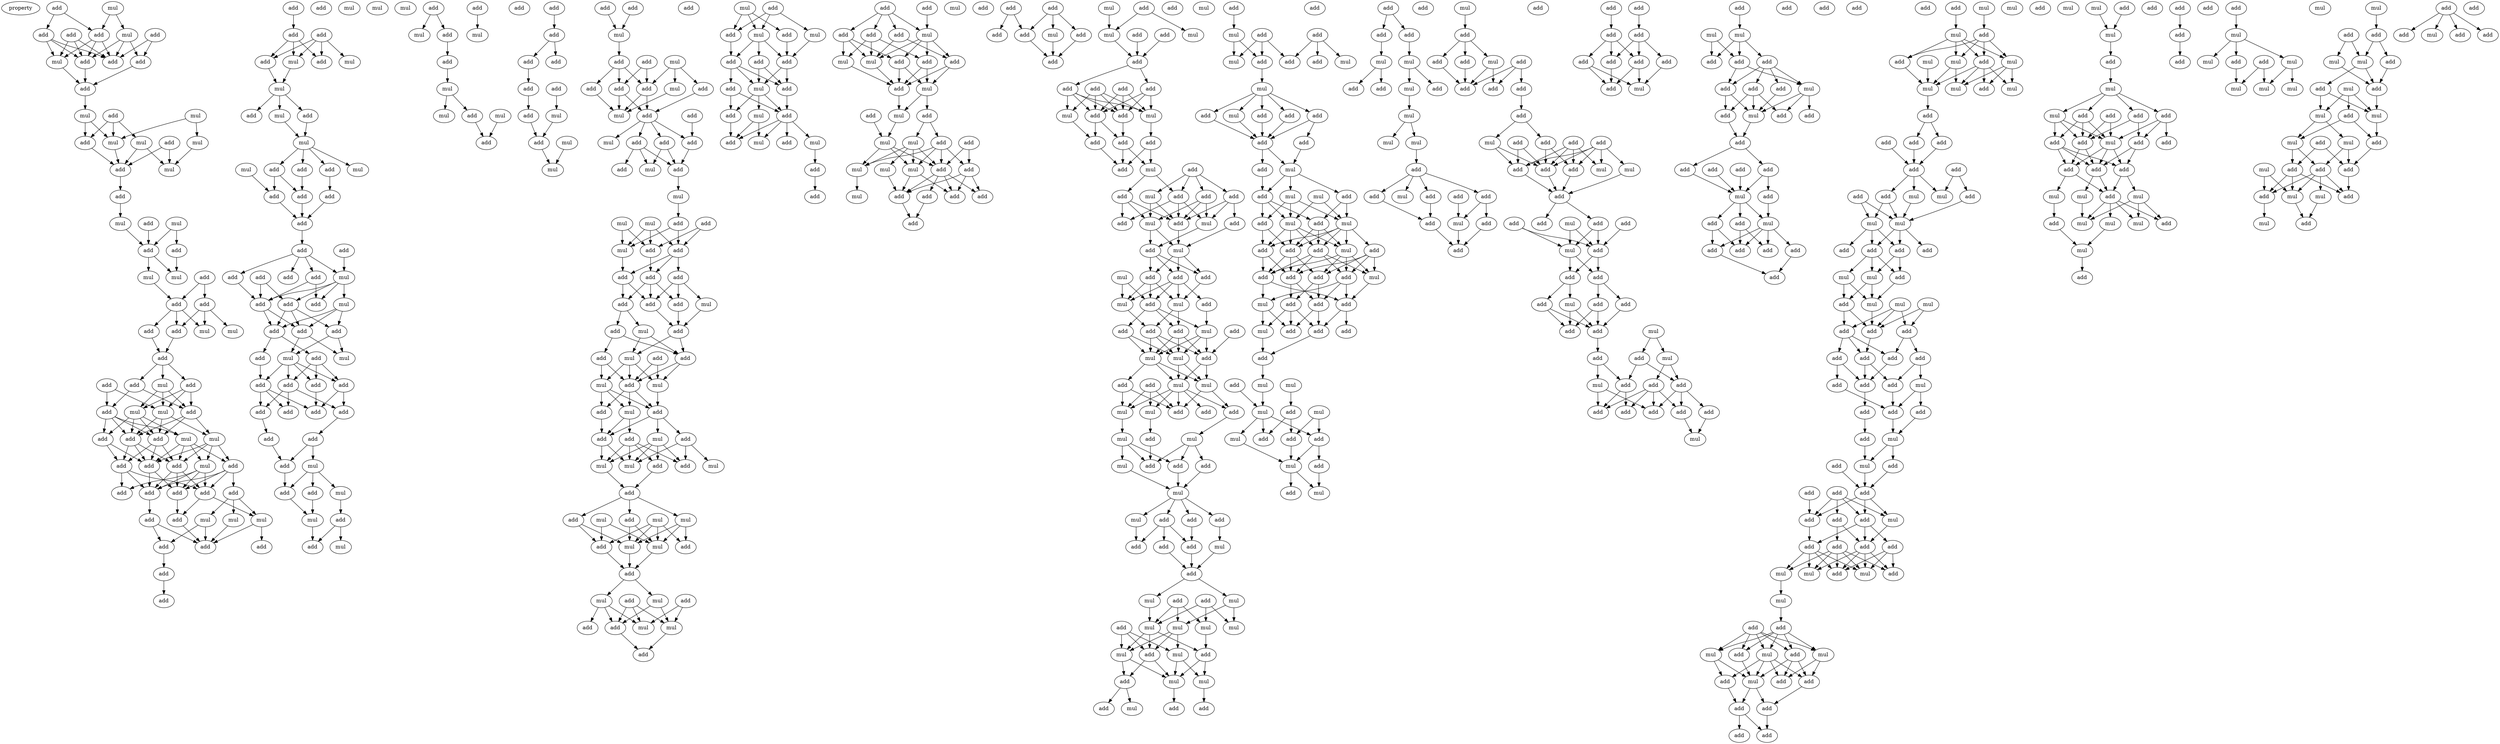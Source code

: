 digraph {
    node [fontcolor=black]
    property [mul=2,lf=1.4]
    0 [ label = add ];
    1 [ label = mul ];
    2 [ label = mul ];
    3 [ label = add ];
    4 [ label = add ];
    5 [ label = add ];
    6 [ label = add ];
    7 [ label = add ];
    8 [ label = add ];
    9 [ label = add ];
    10 [ label = mul ];
    11 [ label = add ];
    12 [ label = mul ];
    13 [ label = add ];
    14 [ label = mul ];
    15 [ label = mul ];
    16 [ label = add ];
    17 [ label = mul ];
    18 [ label = add ];
    19 [ label = mul ];
    20 [ label = mul ];
    21 [ label = add ];
    22 [ label = add ];
    23 [ label = add ];
    24 [ label = mul ];
    25 [ label = mul ];
    26 [ label = add ];
    27 [ label = add ];
    28 [ label = add ];
    29 [ label = mul ];
    30 [ label = mul ];
    31 [ label = add ];
    32 [ label = add ];
    33 [ label = mul ];
    34 [ label = mul ];
    35 [ label = add ];
    36 [ label = add ];
    37 [ label = add ];
    38 [ label = add ];
    39 [ label = add ];
    40 [ label = mul ];
    41 [ label = add ];
    42 [ label = mul ];
    43 [ label = add ];
    44 [ label = mul ];
    45 [ label = add ];
    46 [ label = mul ];
    47 [ label = mul ];
    48 [ label = add ];
    49 [ label = add ];
    50 [ label = add ];
    51 [ label = add ];
    52 [ label = add ];
    53 [ label = add ];
    54 [ label = add ];
    55 [ label = mul ];
    56 [ label = add ];
    57 [ label = add ];
    58 [ label = add ];
    59 [ label = add ];
    60 [ label = add ];
    61 [ label = add ];
    62 [ label = add ];
    63 [ label = mul ];
    64 [ label = mul ];
    65 [ label = mul ];
    66 [ label = add ];
    67 [ label = add ];
    68 [ label = add ];
    69 [ label = add ];
    70 [ label = add ];
    71 [ label = add ];
    72 [ label = add ];
    73 [ label = add ];
    74 [ label = add ];
    75 [ label = add ];
    76 [ label = mul ];
    77 [ label = add ];
    78 [ label = mul ];
    79 [ label = mul ];
    80 [ label = mul ];
    81 [ label = add ];
    82 [ label = mul ];
    83 [ label = add ];
    84 [ label = mul ];
    85 [ label = mul ];
    86 [ label = mul ];
    87 [ label = add ];
    88 [ label = mul ];
    89 [ label = add ];
    90 [ label = add ];
    91 [ label = mul ];
    92 [ label = add ];
    93 [ label = add ];
    94 [ label = add ];
    95 [ label = add ];
    96 [ label = add ];
    97 [ label = add ];
    98 [ label = add ];
    99 [ label = add ];
    100 [ label = add ];
    101 [ label = mul ];
    102 [ label = add ];
    103 [ label = add ];
    104 [ label = add ];
    105 [ label = add ];
    106 [ label = mul ];
    107 [ label = add ];
    108 [ label = add ];
    109 [ label = add ];
    110 [ label = add ];
    111 [ label = mul ];
    112 [ label = mul ];
    113 [ label = add ];
    114 [ label = add ];
    115 [ label = add ];
    116 [ label = add ];
    117 [ label = add ];
    118 [ label = add ];
    119 [ label = add ];
    120 [ label = add ];
    121 [ label = add ];
    122 [ label = add ];
    123 [ label = add ];
    124 [ label = add ];
    125 [ label = mul ];
    126 [ label = mul ];
    127 [ label = add ];
    128 [ label = add ];
    129 [ label = add ];
    130 [ label = mul ];
    131 [ label = mul ];
    132 [ label = add ];
    133 [ label = add ];
    134 [ label = add ];
    135 [ label = mul ];
    136 [ label = add ];
    137 [ label = add ];
    138 [ label = mul ];
    139 [ label = add ];
    140 [ label = mul ];
    141 [ label = mul ];
    142 [ label = mul ];
    143 [ label = add ];
    144 [ label = add ];
    145 [ label = add ];
    146 [ label = add ];
    147 [ label = add ];
    148 [ label = add ];
    149 [ label = add ];
    150 [ label = add ];
    151 [ label = add ];
    152 [ label = add ];
    153 [ label = add ];
    154 [ label = mul ];
    155 [ label = mul ];
    156 [ label = mul ];
    157 [ label = add ];
    158 [ label = mul ];
    159 [ label = add ];
    160 [ label = mul ];
    161 [ label = add ];
    162 [ label = add ];
    163 [ label = add ];
    164 [ label = add ];
    165 [ label = add ];
    166 [ label = mul ];
    167 [ label = add ];
    168 [ label = add ];
    169 [ label = mul ];
    170 [ label = add ];
    171 [ label = mul ];
    172 [ label = add ];
    173 [ label = add ];
    174 [ label = add ];
    175 [ label = add ];
    176 [ label = mul ];
    177 [ label = mul ];
    178 [ label = mul ];
    179 [ label = mul ];
    180 [ label = add ];
    181 [ label = add ];
    182 [ label = add ];
    183 [ label = mul ];
    184 [ label = add ];
    185 [ label = add ];
    186 [ label = add ];
    187 [ label = add ];
    188 [ label = add ];
    189 [ label = mul ];
    190 [ label = add ];
    191 [ label = add ];
    192 [ label = add ];
    193 [ label = add ];
    194 [ label = mul ];
    195 [ label = add ];
    196 [ label = add ];
    197 [ label = mul ];
    198 [ label = add ];
    199 [ label = add ];
    200 [ label = mul ];
    201 [ label = mul ];
    202 [ label = mul ];
    203 [ label = add ];
    204 [ label = add ];
    205 [ label = mul ];
    206 [ label = add ];
    207 [ label = add ];
    208 [ label = add ];
    209 [ label = add ];
    210 [ label = mul ];
    211 [ label = mul ];
    212 [ label = add ];
    213 [ label = mul ];
    214 [ label = add ];
    215 [ label = add ];
    216 [ label = mul ];
    217 [ label = mul ];
    218 [ label = add ];
    219 [ label = mul ];
    220 [ label = mul ];
    221 [ label = mul ];
    222 [ label = add ];
    223 [ label = add ];
    224 [ label = add ];
    225 [ label = add ];
    226 [ label = add ];
    227 [ label = mul ];
    228 [ label = mul ];
    229 [ label = add ];
    230 [ label = add ];
    231 [ label = add ];
    232 [ label = mul ];
    233 [ label = mul ];
    234 [ label = add ];
    235 [ label = add ];
    236 [ label = mul ];
    237 [ label = add ];
    238 [ label = add ];
    239 [ label = mul ];
    240 [ label = mul ];
    241 [ label = add ];
    242 [ label = add ];
    243 [ label = add ];
    244 [ label = add ];
    245 [ label = mul ];
    246 [ label = add ];
    247 [ label = add ];
    248 [ label = mul ];
    249 [ label = add ];
    250 [ label = add ];
    251 [ label = add ];
    252 [ label = mul ];
    253 [ label = mul ];
    254 [ label = add ];
    255 [ label = add ];
    256 [ label = add ];
    257 [ label = mul ];
    258 [ label = add ];
    259 [ label = add ];
    260 [ label = mul ];
    261 [ label = add ];
    262 [ label = add ];
    263 [ label = mul ];
    264 [ label = mul ];
    265 [ label = add ];
    266 [ label = add ];
    267 [ label = add ];
    268 [ label = mul ];
    269 [ label = add ];
    270 [ label = add ];
    271 [ label = add ];
    272 [ label = mul ];
    273 [ label = mul ];
    274 [ label = add ];
    275 [ label = add ];
    276 [ label = mul ];
    277 [ label = mul ];
    278 [ label = mul ];
    279 [ label = add ];
    280 [ label = add ];
    281 [ label = mul ];
    282 [ label = add ];
    283 [ label = mul ];
    284 [ label = add ];
    285 [ label = add ];
    286 [ label = add ];
    287 [ label = add ];
    288 [ label = add ];
    289 [ label = add ];
    290 [ label = add ];
    291 [ label = mul ];
    292 [ label = add ];
    293 [ label = add ];
    294 [ label = add ];
    295 [ label = add ];
    296 [ label = mul ];
    297 [ label = add ];
    298 [ label = add ];
    299 [ label = mul ];
    300 [ label = mul ];
    301 [ label = mul ];
    302 [ label = add ];
    303 [ label = add ];
    304 [ label = add ];
    305 [ label = add ];
    306 [ label = add ];
    307 [ label = add ];
    308 [ label = add ];
    309 [ label = add ];
    310 [ label = mul ];
    311 [ label = mul ];
    312 [ label = add ];
    313 [ label = add ];
    314 [ label = add ];
    315 [ label = add ];
    316 [ label = mul ];
    317 [ label = add ];
    318 [ label = add ];
    319 [ label = add ];
    320 [ label = add ];
    321 [ label = add ];
    322 [ label = add ];
    323 [ label = mul ];
    324 [ label = add ];
    325 [ label = mul ];
    326 [ label = add ];
    327 [ label = mul ];
    328 [ label = add ];
    329 [ label = add ];
    330 [ label = mul ];
    331 [ label = add ];
    332 [ label = add ];
    333 [ label = add ];
    334 [ label = mul ];
    335 [ label = mul ];
    336 [ label = mul ];
    337 [ label = add ];
    338 [ label = add ];
    339 [ label = add ];
    340 [ label = add ];
    341 [ label = add ];
    342 [ label = add ];
    343 [ label = mul ];
    344 [ label = mul ];
    345 [ label = add ];
    346 [ label = mul ];
    347 [ label = add ];
    348 [ label = mul ];
    349 [ label = add ];
    350 [ label = mul ];
    351 [ label = add ];
    352 [ label = add ];
    353 [ label = add ];
    354 [ label = mul ];
    355 [ label = mul ];
    356 [ label = mul ];
    357 [ label = add ];
    358 [ label = mul ];
    359 [ label = add ];
    360 [ label = add ];
    361 [ label = add ];
    362 [ label = mul ];
    363 [ label = mul ];
    364 [ label = add ];
    365 [ label = add ];
    366 [ label = mul ];
    367 [ label = add ];
    368 [ label = add ];
    369 [ label = mul ];
    370 [ label = add ];
    371 [ label = add ];
    372 [ label = add ];
    373 [ label = add ];
    374 [ label = mul ];
    375 [ label = add ];
    376 [ label = mul ];
    377 [ label = add ];
    378 [ label = mul ];
    379 [ label = mul ];
    380 [ label = mul ];
    381 [ label = mul ];
    382 [ label = add ];
    383 [ label = add ];
    384 [ label = mul ];
    385 [ label = mul ];
    386 [ label = mul ];
    387 [ label = add ];
    388 [ label = mul ];
    389 [ label = add ];
    390 [ label = add ];
    391 [ label = mul ];
    392 [ label = add ];
    393 [ label = add ];
    394 [ label = add ];
    395 [ label = mul ];
    396 [ label = add ];
    397 [ label = mul ];
    398 [ label = mul ];
    399 [ label = add ];
    400 [ label = add ];
    401 [ label = add ];
    402 [ label = mul ];
    403 [ label = mul ];
    404 [ label = add ];
    405 [ label = add ];
    406 [ label = add ];
    407 [ label = add ];
    408 [ label = add ];
    409 [ label = add ];
    410 [ label = add ];
    411 [ label = mul ];
    412 [ label = mul ];
    413 [ label = add ];
    414 [ label = add ];
    415 [ label = mul ];
    416 [ label = add ];
    417 [ label = mul ];
    418 [ label = mul ];
    419 [ label = add ];
    420 [ label = mul ];
    421 [ label = add ];
    422 [ label = add ];
    423 [ label = add ];
    424 [ label = add ];
    425 [ label = add ];
    426 [ label = mul ];
    427 [ label = add ];
    428 [ label = add ];
    429 [ label = add ];
    430 [ label = add ];
    431 [ label = mul ];
    432 [ label = add ];
    433 [ label = add ];
    434 [ label = add ];
    435 [ label = add ];
    436 [ label = add ];
    437 [ label = mul ];
    438 [ label = add ];
    439 [ label = add ];
    440 [ label = mul ];
    441 [ label = mul ];
    442 [ label = add ];
    443 [ label = add ];
    444 [ label = mul ];
    445 [ label = mul ];
    446 [ label = add ];
    447 [ label = mul ];
    448 [ label = add ];
    449 [ label = add ];
    450 [ label = mul ];
    451 [ label = add ];
    452 [ label = mul ];
    453 [ label = add ];
    454 [ label = add ];
    455 [ label = add ];
    456 [ label = add ];
    457 [ label = mul ];
    458 [ label = mul ];
    459 [ label = mul ];
    460 [ label = add ];
    461 [ label = add ];
    462 [ label = add ];
    463 [ label = add ];
    464 [ label = mul ];
    465 [ label = mul ];
    466 [ label = mul ];
    467 [ label = add ];
    468 [ label = add ];
    469 [ label = add ];
    470 [ label = add ];
    471 [ label = mul ];
    472 [ label = add ];
    473 [ label = add ];
    474 [ label = add ];
    475 [ label = mul ];
    476 [ label = add ];
    477 [ label = mul ];
    478 [ label = add ];
    479 [ label = add ];
    480 [ label = mul ];
    481 [ label = add ];
    482 [ label = add ];
    483 [ label = add ];
    484 [ label = add ];
    485 [ label = add ];
    486 [ label = add ];
    487 [ label = add ];
    488 [ label = add ];
    489 [ label = add ];
    490 [ label = add ];
    491 [ label = mul ];
    492 [ label = add ];
    493 [ label = add ];
    494 [ label = mul ];
    495 [ label = add ];
    496 [ label = mul ];
    497 [ label = add ];
    498 [ label = mul ];
    499 [ label = add ];
    500 [ label = add ];
    501 [ label = add ];
    502 [ label = add ];
    503 [ label = mul ];
    504 [ label = add ];
    505 [ label = add ];
    506 [ label = add ];
    507 [ label = add ];
    508 [ label = add ];
    509 [ label = mul ];
    510 [ label = add ];
    511 [ label = mul ];
    512 [ label = add ];
    513 [ label = add ];
    514 [ label = add ];
    515 [ label = add ];
    516 [ label = mul ];
    517 [ label = add ];
    518 [ label = mul ];
    519 [ label = add ];
    520 [ label = add ];
    521 [ label = add ];
    522 [ label = add ];
    523 [ label = add ];
    524 [ label = add ];
    525 [ label = add ];
    526 [ label = mul ];
    527 [ label = add ];
    528 [ label = add ];
    529 [ label = add ];
    530 [ label = add ];
    531 [ label = add ];
    532 [ label = add ];
    533 [ label = add ];
    534 [ label = add ];
    535 [ label = add ];
    536 [ label = add ];
    537 [ label = mul ];
    538 [ label = add ];
    539 [ label = mul ];
    540 [ label = mul ];
    541 [ label = add ];
    542 [ label = add ];
    543 [ label = add ];
    544 [ label = add ];
    545 [ label = add ];
    546 [ label = add ];
    547 [ label = add ];
    548 [ label = mul ];
    549 [ label = add ];
    550 [ label = add ];
    551 [ label = mul ];
    552 [ label = add ];
    553 [ label = add ];
    554 [ label = add ];
    555 [ label = add ];
    556 [ label = add ];
    557 [ label = add ];
    558 [ label = add ];
    559 [ label = add ];
    560 [ label = mul ];
    561 [ label = add ];
    562 [ label = mul ];
    563 [ label = add ];
    564 [ label = add ];
    565 [ label = add ];
    566 [ label = add ];
    567 [ label = add ];
    568 [ label = add ];
    569 [ label = add ];
    570 [ label = add ];
    571 [ label = add ];
    572 [ label = mul ];
    573 [ label = mul ];
    574 [ label = add ];
    575 [ label = add ];
    576 [ label = mul ];
    577 [ label = mul ];
    578 [ label = mul ];
    579 [ label = add ];
    580 [ label = mul ];
    581 [ label = mul ];
    582 [ label = mul ];
    583 [ label = add ];
    584 [ label = add ];
    585 [ label = add ];
    586 [ label = add ];
    587 [ label = mul ];
    588 [ label = add ];
    589 [ label = add ];
    590 [ label = add ];
    591 [ label = add ];
    592 [ label = add ];
    593 [ label = add ];
    594 [ label = mul ];
    595 [ label = add ];
    596 [ label = mul ];
    597 [ label = mul ];
    598 [ label = mul ];
    599 [ label = add ];
    600 [ label = add ];
    601 [ label = add ];
    602 [ label = add ];
    603 [ label = add ];
    604 [ label = mul ];
    605 [ label = mul ];
    606 [ label = add ];
    607 [ label = mul ];
    608 [ label = mul ];
    609 [ label = mul ];
    610 [ label = mul ];
    611 [ label = add ];
    612 [ label = add ];
    613 [ label = add ];
    614 [ label = add ];
    615 [ label = add ];
    616 [ label = add ];
    617 [ label = add ];
    618 [ label = add ];
    619 [ label = mul ];
    620 [ label = add ];
    621 [ label = add ];
    622 [ label = add ];
    623 [ label = add ];
    624 [ label = add ];
    625 [ label = add ];
    626 [ label = mul ];
    627 [ label = add ];
    628 [ label = mul ];
    629 [ label = add ];
    630 [ label = add ];
    631 [ label = add ];
    632 [ label = add ];
    633 [ label = add ];
    634 [ label = mul ];
    635 [ label = add ];
    636 [ label = add ];
    637 [ label = add ];
    638 [ label = add ];
    639 [ label = add ];
    640 [ label = add ];
    641 [ label = mul ];
    642 [ label = mul ];
    643 [ label = add ];
    644 [ label = mul ];
    645 [ label = add ];
    646 [ label = mul ];
    647 [ label = add ];
    648 [ label = add ];
    649 [ label = mul ];
    650 [ label = mul ];
    651 [ label = add ];
    652 [ label = add ];
    653 [ label = mul ];
    654 [ label = mul ];
    655 [ label = add ];
    656 [ label = add ];
    657 [ label = add ];
    658 [ label = add ];
    659 [ label = add ];
    660 [ label = mul ];
    661 [ label = add ];
    662 [ label = add ];
    663 [ label = add ];
    664 [ label = add ];
    665 [ label = mul ];
    666 [ label = add ];
    667 [ label = mul ];
    668 [ label = add ];
    669 [ label = add ];
    670 [ label = mul ];
    671 [ label = add ];
    672 [ label = add ];
    673 [ label = add ];
    674 [ label = add ];
    675 [ label = add ];
    676 [ label = mul ];
    677 [ label = add ];
    678 [ label = add ];
    679 [ label = add ];
    680 [ label = add ];
    681 [ label = mul ];
    682 [ label = mul ];
    683 [ label = add ];
    684 [ label = mul ];
    685 [ label = mul ];
    686 [ label = add ];
    687 [ label = mul ];
    688 [ label = mul ];
    689 [ label = add ];
    690 [ label = mul ];
    691 [ label = add ];
    692 [ label = add ];
    693 [ label = add ];
    694 [ label = add ];
    695 [ label = add ];
    696 [ label = add ];
    697 [ label = mul ];
    698 [ label = add ];
    699 [ label = mul ];
    700 [ label = add ];
    701 [ label = mul ];
    702 [ label = mul ];
    703 [ label = mul ];
    704 [ label = mul ];
    705 [ label = mul ];
    706 [ label = mul ];
    707 [ label = add ];
    708 [ label = add ];
    709 [ label = mul ];
    710 [ label = add ];
    711 [ label = mul ];
    712 [ label = add ];
    713 [ label = mul ];
    714 [ label = add ];
    715 [ label = mul ];
    716 [ label = mul ];
    717 [ label = add ];
    718 [ label = add ];
    719 [ label = mul ];
    720 [ label = add ];
    721 [ label = mul ];
    722 [ label = add ];
    723 [ label = mul ];
    724 [ label = add ];
    725 [ label = add ];
    726 [ label = mul ];
    727 [ label = add ];
    728 [ label = mul ];
    729 [ label = add ];
    730 [ label = add ];
    731 [ label = mul ];
    732 [ label = add ];
    733 [ label = add ];
    734 [ label = mul ];
    735 [ label = add ];
    736 [ label = add ];
    737 [ label = add ];
    0 -> 4 [ name = 0 ];
    0 -> 6 [ name = 1 ];
    1 -> 2 [ name = 2 ];
    1 -> 6 [ name = 3 ];
    2 -> 7 [ name = 4 ];
    2 -> 8 [ name = 5 ];
    2 -> 9 [ name = 6 ];
    3 -> 7 [ name = 7 ];
    3 -> 9 [ name = 8 ];
    4 -> 8 [ name = 9 ];
    4 -> 9 [ name = 10 ];
    4 -> 10 [ name = 11 ];
    5 -> 8 [ name = 12 ];
    5 -> 9 [ name = 13 ];
    5 -> 10 [ name = 14 ];
    6 -> 8 [ name = 15 ];
    6 -> 9 [ name = 16 ];
    6 -> 10 [ name = 17 ];
    7 -> 11 [ name = 18 ];
    8 -> 11 [ name = 19 ];
    10 -> 11 [ name = 20 ];
    11 -> 14 [ name = 21 ];
    12 -> 17 [ name = 22 ];
    12 -> 19 [ name = 23 ];
    13 -> 15 [ name = 24 ];
    13 -> 18 [ name = 25 ];
    13 -> 19 [ name = 26 ];
    14 -> 18 [ name = 27 ];
    14 -> 19 [ name = 28 ];
    15 -> 20 [ name = 29 ];
    15 -> 21 [ name = 30 ];
    16 -> 20 [ name = 31 ];
    16 -> 21 [ name = 32 ];
    17 -> 20 [ name = 33 ];
    18 -> 21 [ name = 34 ];
    19 -> 21 [ name = 35 ];
    21 -> 22 [ name = 36 ];
    22 -> 25 [ name = 37 ];
    23 -> 26 [ name = 38 ];
    24 -> 26 [ name = 39 ];
    24 -> 27 [ name = 40 ];
    25 -> 26 [ name = 41 ];
    26 -> 29 [ name = 42 ];
    26 -> 30 [ name = 43 ];
    27 -> 29 [ name = 44 ];
    28 -> 31 [ name = 45 ];
    28 -> 32 [ name = 46 ];
    30 -> 31 [ name = 47 ];
    31 -> 34 [ name = 48 ];
    31 -> 35 [ name = 49 ];
    31 -> 36 [ name = 50 ];
    32 -> 33 [ name = 51 ];
    32 -> 34 [ name = 52 ];
    32 -> 36 [ name = 53 ];
    35 -> 37 [ name = 54 ];
    36 -> 37 [ name = 55 ];
    37 -> 38 [ name = 56 ];
    37 -> 39 [ name = 57 ];
    37 -> 40 [ name = 58 ];
    38 -> 42 [ name = 59 ];
    38 -> 44 [ name = 60 ];
    38 -> 45 [ name = 61 ];
    39 -> 43 [ name = 62 ];
    39 -> 45 [ name = 63 ];
    40 -> 42 [ name = 64 ];
    40 -> 44 [ name = 65 ];
    40 -> 45 [ name = 66 ];
    41 -> 43 [ name = 67 ];
    41 -> 44 [ name = 68 ];
    42 -> 46 [ name = 69 ];
    42 -> 48 [ name = 70 ];
    42 -> 49 [ name = 71 ];
    42 -> 50 [ name = 72 ];
    43 -> 46 [ name = 73 ];
    43 -> 48 [ name = 74 ];
    43 -> 49 [ name = 75 ];
    43 -> 50 [ name = 76 ];
    44 -> 47 [ name = 77 ];
    44 -> 48 [ name = 78 ];
    44 -> 50 [ name = 79 ];
    45 -> 47 [ name = 80 ];
    45 -> 48 [ name = 81 ];
    45 -> 50 [ name = 82 ];
    46 -> 52 [ name = 83 ];
    46 -> 53 [ name = 84 ];
    46 -> 54 [ name = 85 ];
    46 -> 55 [ name = 86 ];
    47 -> 52 [ name = 87 ];
    47 -> 53 [ name = 88 ];
    47 -> 54 [ name = 89 ];
    47 -> 55 [ name = 90 ];
    48 -> 51 [ name = 91 ];
    48 -> 52 [ name = 92 ];
    48 -> 53 [ name = 93 ];
    49 -> 51 [ name = 94 ];
    49 -> 52 [ name = 95 ];
    50 -> 51 [ name = 96 ];
    50 -> 52 [ name = 97 ];
    50 -> 53 [ name = 98 ];
    51 -> 58 [ name = 99 ];
    51 -> 59 [ name = 100 ];
    51 -> 60 [ name = 101 ];
    52 -> 56 [ name = 102 ];
    52 -> 60 [ name = 103 ];
    53 -> 56 [ name = 104 ];
    53 -> 59 [ name = 105 ];
    53 -> 60 [ name = 106 ];
    54 -> 56 [ name = 107 ];
    54 -> 57 [ name = 108 ];
    54 -> 59 [ name = 109 ];
    54 -> 60 [ name = 110 ];
    55 -> 56 [ name = 111 ];
    55 -> 58 [ name = 112 ];
    55 -> 59 [ name = 113 ];
    55 -> 60 [ name = 114 ];
    56 -> 62 [ name = 115 ];
    57 -> 63 [ name = 116 ];
    57 -> 64 [ name = 117 ];
    57 -> 65 [ name = 118 ];
    59 -> 62 [ name = 119 ];
    59 -> 64 [ name = 120 ];
    60 -> 61 [ name = 121 ];
    61 -> 66 [ name = 122 ];
    61 -> 68 [ name = 123 ];
    62 -> 68 [ name = 124 ];
    63 -> 68 [ name = 125 ];
    64 -> 67 [ name = 126 ];
    64 -> 68 [ name = 127 ];
    65 -> 66 [ name = 128 ];
    65 -> 68 [ name = 129 ];
    66 -> 69 [ name = 130 ];
    69 -> 70 [ name = 131 ];
    71 -> 73 [ name = 132 ];
    73 -> 75 [ name = 133 ];
    73 -> 77 [ name = 134 ];
    73 -> 78 [ name = 135 ];
    74 -> 75 [ name = 136 ];
    74 -> 77 [ name = 137 ];
    74 -> 78 [ name = 138 ];
    74 -> 79 [ name = 139 ];
    75 -> 80 [ name = 140 ];
    78 -> 80 [ name = 141 ];
    80 -> 81 [ name = 142 ];
    80 -> 82 [ name = 143 ];
    80 -> 83 [ name = 144 ];
    82 -> 86 [ name = 145 ];
    83 -> 86 [ name = 146 ];
    86 -> 87 [ name = 147 ];
    86 -> 89 [ name = 148 ];
    86 -> 90 [ name = 149 ];
    86 -> 91 [ name = 150 ];
    87 -> 92 [ name = 151 ];
    88 -> 93 [ name = 152 ];
    89 -> 94 [ name = 153 ];
    90 -> 92 [ name = 154 ];
    90 -> 93 [ name = 155 ];
    92 -> 95 [ name = 156 ];
    93 -> 95 [ name = 157 ];
    94 -> 95 [ name = 158 ];
    95 -> 96 [ name = 159 ];
    96 -> 98 [ name = 160 ];
    96 -> 99 [ name = 161 ];
    96 -> 101 [ name = 162 ];
    96 -> 102 [ name = 163 ];
    97 -> 101 [ name = 164 ];
    98 -> 104 [ name = 165 ];
    99 -> 104 [ name = 166 ];
    99 -> 105 [ name = 167 ];
    100 -> 103 [ name = 168 ];
    100 -> 104 [ name = 169 ];
    101 -> 103 [ name = 170 ];
    101 -> 104 [ name = 171 ];
    101 -> 105 [ name = 172 ];
    101 -> 106 [ name = 173 ];
    103 -> 107 [ name = 174 ];
    103 -> 108 [ name = 175 ];
    103 -> 109 [ name = 176 ];
    104 -> 107 [ name = 177 ];
    104 -> 109 [ name = 178 ];
    106 -> 107 [ name = 179 ];
    106 -> 108 [ name = 180 ];
    106 -> 109 [ name = 181 ];
    107 -> 110 [ name = 182 ];
    107 -> 113 [ name = 183 ];
    108 -> 111 [ name = 184 ];
    108 -> 112 [ name = 185 ];
    109 -> 111 [ name = 186 ];
    109 -> 112 [ name = 187 ];
    110 -> 117 [ name = 188 ];
    112 -> 114 [ name = 189 ];
    112 -> 115 [ name = 190 ];
    112 -> 116 [ name = 191 ];
    112 -> 117 [ name = 192 ];
    113 -> 114 [ name = 193 ];
    113 -> 115 [ name = 194 ];
    113 -> 116 [ name = 195 ];
    114 -> 119 [ name = 196 ];
    114 -> 120 [ name = 197 ];
    115 -> 120 [ name = 198 ];
    116 -> 118 [ name = 199 ];
    116 -> 119 [ name = 200 ];
    116 -> 121 [ name = 201 ];
    117 -> 118 [ name = 202 ];
    117 -> 120 [ name = 203 ];
    117 -> 121 [ name = 204 ];
    119 -> 123 [ name = 205 ];
    121 -> 122 [ name = 206 ];
    122 -> 124 [ name = 207 ];
    123 -> 124 [ name = 208 ];
    123 -> 125 [ name = 209 ];
    124 -> 128 [ name = 210 ];
    125 -> 126 [ name = 211 ];
    125 -> 127 [ name = 212 ];
    125 -> 128 [ name = 213 ];
    126 -> 129 [ name = 214 ];
    127 -> 130 [ name = 215 ];
    128 -> 130 [ name = 216 ];
    129 -> 131 [ name = 217 ];
    129 -> 132 [ name = 218 ];
    130 -> 132 [ name = 219 ];
    133 -> 135 [ name = 220 ];
    133 -> 136 [ name = 221 ];
    134 -> 138 [ name = 222 ];
    136 -> 137 [ name = 223 ];
    137 -> 140 [ name = 224 ];
    140 -> 141 [ name = 225 ];
    140 -> 143 [ name = 226 ];
    142 -> 144 [ name = 227 ];
    143 -> 144 [ name = 228 ];
    145 -> 146 [ name = 229 ];
    146 -> 147 [ name = 230 ];
    146 -> 148 [ name = 231 ];
    147 -> 150 [ name = 232 ];
    149 -> 154 [ name = 233 ];
    150 -> 151 [ name = 234 ];
    151 -> 157 [ name = 235 ];
    152 -> 155 [ name = 236 ];
    153 -> 155 [ name = 237 ];
    154 -> 157 [ name = 238 ];
    155 -> 161 [ name = 239 ];
    156 -> 160 [ name = 240 ];
    157 -> 160 [ name = 241 ];
    158 -> 164 [ name = 242 ];
    158 -> 165 [ name = 243 ];
    158 -> 166 [ name = 244 ];
    159 -> 163 [ name = 245 ];
    159 -> 164 [ name = 246 ];
    161 -> 162 [ name = 247 ];
    161 -> 163 [ name = 248 ];
    161 -> 164 [ name = 249 ];
    162 -> 169 [ name = 250 ];
    163 -> 168 [ name = 251 ];
    163 -> 169 [ name = 252 ];
    164 -> 168 [ name = 253 ];
    164 -> 169 [ name = 254 ];
    165 -> 168 [ name = 255 ];
    166 -> 169 [ name = 256 ];
    167 -> 172 [ name = 257 ];
    168 -> 170 [ name = 258 ];
    168 -> 171 [ name = 259 ];
    168 -> 172 [ name = 260 ];
    168 -> 173 [ name = 261 ];
    170 -> 174 [ name = 262 ];
    170 -> 175 [ name = 263 ];
    170 -> 176 [ name = 264 ];
    172 -> 174 [ name = 265 ];
    173 -> 174 [ name = 266 ];
    173 -> 176 [ name = 267 ];
    174 -> 177 [ name = 268 ];
    177 -> 180 [ name = 269 ];
    178 -> 182 [ name = 270 ];
    178 -> 183 [ name = 271 ];
    178 -> 184 [ name = 272 ];
    179 -> 182 [ name = 273 ];
    179 -> 183 [ name = 274 ];
    180 -> 183 [ name = 275 ];
    180 -> 184 [ name = 276 ];
    181 -> 182 [ name = 277 ];
    181 -> 184 [ name = 278 ];
    182 -> 187 [ name = 279 ];
    183 -> 185 [ name = 280 ];
    184 -> 185 [ name = 281 ];
    184 -> 186 [ name = 282 ];
    184 -> 187 [ name = 283 ];
    185 -> 188 [ name = 284 ];
    185 -> 190 [ name = 285 ];
    186 -> 189 [ name = 286 ];
    186 -> 190 [ name = 287 ];
    186 -> 191 [ name = 288 ];
    187 -> 188 [ name = 289 ];
    187 -> 190 [ name = 290 ];
    187 -> 191 [ name = 291 ];
    188 -> 193 [ name = 292 ];
    188 -> 194 [ name = 293 ];
    189 -> 192 [ name = 294 ];
    190 -> 192 [ name = 295 ];
    191 -> 192 [ name = 296 ];
    192 -> 197 [ name = 297 ];
    192 -> 198 [ name = 298 ];
    193 -> 195 [ name = 299 ];
    193 -> 198 [ name = 300 ];
    194 -> 197 [ name = 301 ];
    194 -> 198 [ name = 302 ];
    195 -> 199 [ name = 303 ];
    195 -> 200 [ name = 304 ];
    196 -> 199 [ name = 305 ];
    196 -> 201 [ name = 306 ];
    197 -> 199 [ name = 307 ];
    197 -> 200 [ name = 308 ];
    197 -> 201 [ name = 309 ];
    198 -> 199 [ name = 310 ];
    198 -> 201 [ name = 311 ];
    199 -> 202 [ name = 312 ];
    199 -> 203 [ name = 313 ];
    199 -> 204 [ name = 314 ];
    200 -> 202 [ name = 315 ];
    200 -> 203 [ name = 316 ];
    200 -> 204 [ name = 317 ];
    201 -> 203 [ name = 318 ];
    202 -> 207 [ name = 319 ];
    202 -> 208 [ name = 320 ];
    203 -> 205 [ name = 321 ];
    203 -> 206 [ name = 322 ];
    203 -> 208 [ name = 323 ];
    204 -> 208 [ name = 324 ];
    205 -> 209 [ name = 325 ];
    205 -> 210 [ name = 326 ];
    205 -> 212 [ name = 327 ];
    205 -> 213 [ name = 328 ];
    206 -> 210 [ name = 329 ];
    206 -> 211 [ name = 330 ];
    206 -> 212 [ name = 331 ];
    207 -> 209 [ name = 332 ];
    207 -> 210 [ name = 333 ];
    207 -> 212 [ name = 334 ];
    207 -> 213 [ name = 335 ];
    208 -> 210 [ name = 336 ];
    208 -> 213 [ name = 337 ];
    209 -> 214 [ name = 338 ];
    213 -> 214 [ name = 339 ];
    214 -> 215 [ name = 340 ];
    214 -> 217 [ name = 341 ];
    214 -> 218 [ name = 342 ];
    215 -> 220 [ name = 343 ];
    215 -> 221 [ name = 344 ];
    216 -> 220 [ name = 345 ];
    216 -> 221 [ name = 346 ];
    216 -> 222 [ name = 347 ];
    216 -> 223 [ name = 348 ];
    217 -> 220 [ name = 349 ];
    217 -> 221 [ name = 350 ];
    217 -> 222 [ name = 351 ];
    218 -> 221 [ name = 352 ];
    218 -> 223 [ name = 353 ];
    219 -> 220 [ name = 354 ];
    219 -> 223 [ name = 355 ];
    220 -> 224 [ name = 356 ];
    221 -> 224 [ name = 357 ];
    223 -> 224 [ name = 358 ];
    224 -> 227 [ name = 359 ];
    224 -> 228 [ name = 360 ];
    225 -> 232 [ name = 361 ];
    225 -> 233 [ name = 362 ];
    226 -> 229 [ name = 363 ];
    226 -> 232 [ name = 364 ];
    226 -> 233 [ name = 365 ];
    227 -> 229 [ name = 366 ];
    227 -> 232 [ name = 367 ];
    228 -> 229 [ name = 368 ];
    228 -> 230 [ name = 369 ];
    228 -> 233 [ name = 370 ];
    229 -> 234 [ name = 371 ];
    232 -> 234 [ name = 372 ];
    235 -> 238 [ name = 373 ];
    235 -> 239 [ name = 374 ];
    235 -> 240 [ name = 375 ];
    236 -> 237 [ name = 376 ];
    236 -> 238 [ name = 377 ];
    236 -> 239 [ name = 378 ];
    237 -> 243 [ name = 379 ];
    238 -> 242 [ name = 380 ];
    239 -> 241 [ name = 381 ];
    239 -> 242 [ name = 382 ];
    239 -> 243 [ name = 383 ];
    240 -> 243 [ name = 384 ];
    241 -> 244 [ name = 385 ];
    241 -> 245 [ name = 386 ];
    242 -> 244 [ name = 387 ];
    242 -> 245 [ name = 388 ];
    242 -> 246 [ name = 389 ];
    243 -> 244 [ name = 390 ];
    243 -> 245 [ name = 391 ];
    244 -> 249 [ name = 392 ];
    245 -> 247 [ name = 393 ];
    245 -> 248 [ name = 394 ];
    245 -> 249 [ name = 395 ];
    246 -> 247 [ name = 396 ];
    246 -> 249 [ name = 397 ];
    247 -> 250 [ name = 398 ];
    248 -> 250 [ name = 399 ];
    248 -> 252 [ name = 400 ];
    249 -> 250 [ name = 401 ];
    249 -> 251 [ name = 402 ];
    249 -> 252 [ name = 403 ];
    249 -> 253 [ name = 404 ];
    253 -> 254 [ name = 405 ];
    254 -> 255 [ name = 406 ];
    256 -> 260 [ name = 407 ];
    258 -> 259 [ name = 408 ];
    258 -> 260 [ name = 409 ];
    258 -> 261 [ name = 410 ];
    258 -> 262 [ name = 411 ];
    259 -> 263 [ name = 412 ];
    259 -> 264 [ name = 413 ];
    259 -> 265 [ name = 414 ];
    260 -> 263 [ name = 415 ];
    260 -> 265 [ name = 416 ];
    260 -> 266 [ name = 417 ];
    260 -> 267 [ name = 418 ];
    261 -> 263 [ name = 419 ];
    261 -> 264 [ name = 420 ];
    261 -> 267 [ name = 421 ];
    262 -> 263 [ name = 422 ];
    262 -> 266 [ name = 423 ];
    263 -> 269 [ name = 424 ];
    264 -> 269 [ name = 425 ];
    265 -> 268 [ name = 426 ];
    265 -> 269 [ name = 427 ];
    266 -> 268 [ name = 428 ];
    266 -> 269 [ name = 429 ];
    267 -> 268 [ name = 430 ];
    267 -> 269 [ name = 431 ];
    268 -> 271 [ name = 432 ];
    268 -> 272 [ name = 433 ];
    269 -> 272 [ name = 434 ];
    270 -> 273 [ name = 435 ];
    271 -> 275 [ name = 436 ];
    271 -> 276 [ name = 437 ];
    272 -> 273 [ name = 438 ];
    273 -> 277 [ name = 439 ];
    273 -> 279 [ name = 440 ];
    273 -> 281 [ name = 441 ];
    274 -> 279 [ name = 442 ];
    274 -> 280 [ name = 443 ];
    275 -> 277 [ name = 444 ];
    275 -> 279 [ name = 445 ];
    275 -> 280 [ name = 446 ];
    275 -> 281 [ name = 447 ];
    276 -> 277 [ name = 448 ];
    276 -> 278 [ name = 449 ];
    276 -> 279 [ name = 450 ];
    276 -> 281 [ name = 451 ];
    277 -> 284 [ name = 452 ];
    277 -> 286 [ name = 453 ];
    278 -> 286 [ name = 454 ];
    279 -> 282 [ name = 455 ];
    279 -> 284 [ name = 456 ];
    279 -> 285 [ name = 457 ];
    279 -> 286 [ name = 458 ];
    280 -> 284 [ name = 459 ];
    280 -> 285 [ name = 460 ];
    280 -> 286 [ name = 461 ];
    281 -> 283 [ name = 462 ];
    282 -> 287 [ name = 463 ];
    286 -> 287 [ name = 464 ];
    289 -> 292 [ name = 465 ];
    289 -> 293 [ name = 466 ];
    290 -> 291 [ name = 467 ];
    290 -> 292 [ name = 468 ];
    290 -> 294 [ name = 469 ];
    291 -> 295 [ name = 470 ];
    292 -> 295 [ name = 471 ];
    294 -> 295 [ name = 472 ];
    296 -> 301 [ name = 473 ];
    297 -> 299 [ name = 474 ];
    297 -> 301 [ name = 475 ];
    301 -> 304 [ name = 476 ];
    302 -> 304 [ name = 477 ];
    303 -> 304 [ name = 478 ];
    304 -> 306 [ name = 479 ];
    304 -> 308 [ name = 480 ];
    305 -> 309 [ name = 481 ];
    305 -> 310 [ name = 482 ];
    305 -> 312 [ name = 483 ];
    306 -> 309 [ name = 484 ];
    306 -> 310 [ name = 485 ];
    306 -> 311 [ name = 486 ];
    306 -> 312 [ name = 487 ];
    307 -> 309 [ name = 488 ];
    307 -> 310 [ name = 489 ];
    307 -> 311 [ name = 490 ];
    307 -> 312 [ name = 491 ];
    308 -> 309 [ name = 492 ];
    308 -> 310 [ name = 493 ];
    308 -> 312 [ name = 494 ];
    309 -> 313 [ name = 495 ];
    309 -> 315 [ name = 496 ];
    310 -> 314 [ name = 497 ];
    311 -> 315 [ name = 498 ];
    312 -> 313 [ name = 499 ];
    313 -> 316 [ name = 500 ];
    313 -> 318 [ name = 501 ];
    314 -> 316 [ name = 502 ];
    314 -> 318 [ name = 503 ];
    315 -> 318 [ name = 504 ];
    316 -> 321 [ name = 505 ];
    316 -> 322 [ name = 506 ];
    317 -> 319 [ name = 507 ];
    317 -> 320 [ name = 508 ];
    317 -> 322 [ name = 509 ];
    317 -> 323 [ name = 510 ];
    319 -> 325 [ name = 511 ];
    319 -> 326 [ name = 512 ];
    319 -> 327 [ name = 513 ];
    320 -> 325 [ name = 514 ];
    320 -> 326 [ name = 515 ];
    320 -> 328 [ name = 516 ];
    321 -> 324 [ name = 517 ];
    321 -> 326 [ name = 518 ];
    321 -> 327 [ name = 519 ];
    322 -> 324 [ name = 520 ];
    322 -> 325 [ name = 521 ];
    322 -> 326 [ name = 522 ];
    323 -> 326 [ name = 523 ];
    323 -> 327 [ name = 524 ];
    325 -> 329 [ name = 525 ];
    326 -> 330 [ name = 526 ];
    327 -> 329 [ name = 527 ];
    327 -> 330 [ name = 528 ];
    328 -> 330 [ name = 529 ];
    329 -> 331 [ name = 530 ];
    329 -> 332 [ name = 531 ];
    329 -> 333 [ name = 532 ];
    330 -> 331 [ name = 533 ];
    330 -> 332 [ name = 534 ];
    330 -> 333 [ name = 535 ];
    331 -> 335 [ name = 536 ];
    331 -> 336 [ name = 537 ];
    331 -> 338 [ name = 538 ];
    332 -> 335 [ name = 539 ];
    332 -> 336 [ name = 540 ];
    332 -> 337 [ name = 541 ];
    332 -> 338 [ name = 542 ];
    333 -> 335 [ name = 543 ];
    334 -> 336 [ name = 544 ];
    334 -> 338 [ name = 545 ];
    335 -> 341 [ name = 546 ];
    335 -> 342 [ name = 547 ];
    336 -> 342 [ name = 548 ];
    337 -> 343 [ name = 549 ];
    338 -> 339 [ name = 550 ];
    338 -> 341 [ name = 551 ];
    338 -> 343 [ name = 552 ];
    339 -> 344 [ name = 553 ];
    339 -> 346 [ name = 554 ];
    340 -> 345 [ name = 555 ];
    341 -> 344 [ name = 556 ];
    341 -> 345 [ name = 557 ];
    341 -> 346 [ name = 558 ];
    342 -> 344 [ name = 559 ];
    342 -> 345 [ name = 560 ];
    342 -> 346 [ name = 561 ];
    343 -> 344 [ name = 562 ];
    343 -> 345 [ name = 563 ];
    343 -> 346 [ name = 564 ];
    344 -> 348 [ name = 565 ];
    344 -> 350 [ name = 566 ];
    345 -> 348 [ name = 567 ];
    345 -> 350 [ name = 568 ];
    346 -> 348 [ name = 569 ];
    346 -> 349 [ name = 570 ];
    346 -> 350 [ name = 571 ];
    347 -> 351 [ name = 572 ];
    347 -> 354 [ name = 573 ];
    347 -> 355 [ name = 574 ];
    348 -> 351 [ name = 575 ];
    348 -> 352 [ name = 576 ];
    349 -> 351 [ name = 577 ];
    349 -> 354 [ name = 578 ];
    350 -> 351 [ name = 579 ];
    350 -> 352 [ name = 580 ];
    350 -> 353 [ name = 581 ];
    350 -> 354 [ name = 582 ];
    350 -> 355 [ name = 583 ];
    352 -> 356 [ name = 584 ];
    354 -> 358 [ name = 585 ];
    355 -> 357 [ name = 586 ];
    356 -> 359 [ name = 587 ];
    356 -> 360 [ name = 588 ];
    356 -> 361 [ name = 589 ];
    357 -> 360 [ name = 590 ];
    358 -> 360 [ name = 591 ];
    358 -> 361 [ name = 592 ];
    358 -> 362 [ name = 593 ];
    359 -> 363 [ name = 594 ];
    361 -> 363 [ name = 595 ];
    362 -> 363 [ name = 596 ];
    363 -> 364 [ name = 597 ];
    363 -> 365 [ name = 598 ];
    363 -> 366 [ name = 599 ];
    363 -> 367 [ name = 600 ];
    364 -> 371 [ name = 601 ];
    365 -> 369 [ name = 602 ];
    366 -> 370 [ name = 603 ];
    367 -> 368 [ name = 604 ];
    367 -> 370 [ name = 605 ];
    367 -> 371 [ name = 606 ];
    368 -> 372 [ name = 607 ];
    369 -> 372 [ name = 608 ];
    371 -> 372 [ name = 609 ];
    372 -> 374 [ name = 610 ];
    372 -> 376 [ name = 611 ];
    373 -> 378 [ name = 612 ];
    373 -> 379 [ name = 613 ];
    373 -> 380 [ name = 614 ];
    374 -> 378 [ name = 615 ];
    375 -> 378 [ name = 616 ];
    375 -> 379 [ name = 617 ];
    375 -> 381 [ name = 618 ];
    376 -> 380 [ name = 619 ];
    376 -> 381 [ name = 620 ];
    377 -> 383 [ name = 621 ];
    377 -> 384 [ name = 622 ];
    377 -> 385 [ name = 623 ];
    378 -> 382 [ name = 624 ];
    378 -> 383 [ name = 625 ];
    378 -> 384 [ name = 626 ];
    379 -> 382 [ name = 627 ];
    380 -> 383 [ name = 628 ];
    380 -> 384 [ name = 629 ];
    380 -> 385 [ name = 630 ];
    382 -> 386 [ name = 631 ];
    382 -> 388 [ name = 632 ];
    383 -> 386 [ name = 633 ];
    383 -> 387 [ name = 634 ];
    384 -> 386 [ name = 635 ];
    384 -> 387 [ name = 636 ];
    385 -> 386 [ name = 637 ];
    385 -> 388 [ name = 638 ];
    386 -> 392 [ name = 639 ];
    387 -> 390 [ name = 640 ];
    387 -> 391 [ name = 641 ];
    388 -> 389 [ name = 642 ];
    393 -> 395 [ name = 643 ];
    394 -> 397 [ name = 644 ];
    394 -> 399 [ name = 645 ];
    394 -> 400 [ name = 646 ];
    395 -> 397 [ name = 647 ];
    395 -> 399 [ name = 648 ];
    396 -> 398 [ name = 649 ];
    396 -> 400 [ name = 650 ];
    396 -> 401 [ name = 651 ];
    399 -> 402 [ name = 652 ];
    402 -> 403 [ name = 653 ];
    402 -> 404 [ name = 654 ];
    402 -> 405 [ name = 655 ];
    402 -> 406 [ name = 656 ];
    402 -> 407 [ name = 657 ];
    403 -> 408 [ name = 658 ];
    404 -> 408 [ name = 659 ];
    405 -> 408 [ name = 660 ];
    406 -> 408 [ name = 661 ];
    406 -> 409 [ name = 662 ];
    407 -> 408 [ name = 663 ];
    408 -> 410 [ name = 664 ];
    408 -> 411 [ name = 665 ];
    409 -> 411 [ name = 666 ];
    410 -> 413 [ name = 667 ];
    411 -> 413 [ name = 668 ];
    411 -> 414 [ name = 669 ];
    411 -> 415 [ name = 670 ];
    412 -> 417 [ name = 671 ];
    412 -> 418 [ name = 672 ];
    413 -> 416 [ name = 673 ];
    413 -> 417 [ name = 674 ];
    413 -> 419 [ name = 675 ];
    414 -> 416 [ name = 676 ];
    414 -> 418 [ name = 677 ];
    415 -> 417 [ name = 678 ];
    415 -> 418 [ name = 679 ];
    415 -> 419 [ name = 680 ];
    416 -> 420 [ name = 681 ];
    416 -> 421 [ name = 682 ];
    416 -> 422 [ name = 683 ];
    417 -> 420 [ name = 684 ];
    417 -> 421 [ name = 685 ];
    417 -> 422 [ name = 686 ];
    417 -> 423 [ name = 687 ];
    418 -> 420 [ name = 688 ];
    418 -> 421 [ name = 689 ];
    418 -> 422 [ name = 690 ];
    418 -> 423 [ name = 691 ];
    418 -> 424 [ name = 692 ];
    419 -> 422 [ name = 693 ];
    419 -> 423 [ name = 694 ];
    420 -> 426 [ name = 695 ];
    420 -> 427 [ name = 696 ];
    420 -> 428 [ name = 697 ];
    420 -> 429 [ name = 698 ];
    421 -> 425 [ name = 699 ];
    421 -> 426 [ name = 700 ];
    421 -> 427 [ name = 701 ];
    421 -> 428 [ name = 702 ];
    422 -> 425 [ name = 703 ];
    422 -> 427 [ name = 704 ];
    422 -> 429 [ name = 705 ];
    423 -> 425 [ name = 706 ];
    423 -> 427 [ name = 707 ];
    424 -> 425 [ name = 708 ];
    424 -> 426 [ name = 709 ];
    424 -> 428 [ name = 710 ];
    424 -> 429 [ name = 711 ];
    425 -> 430 [ name = 712 ];
    425 -> 432 [ name = 713 ];
    426 -> 433 [ name = 714 ];
    427 -> 431 [ name = 715 ];
    427 -> 433 [ name = 716 ];
    428 -> 430 [ name = 717 ];
    428 -> 431 [ name = 718 ];
    428 -> 433 [ name = 719 ];
    429 -> 430 [ name = 720 ];
    429 -> 432 [ name = 721 ];
    430 -> 434 [ name = 722 ];
    430 -> 435 [ name = 723 ];
    431 -> 435 [ name = 724 ];
    431 -> 437 [ name = 725 ];
    432 -> 434 [ name = 726 ];
    432 -> 435 [ name = 727 ];
    432 -> 437 [ name = 728 ];
    433 -> 434 [ name = 729 ];
    433 -> 438 [ name = 730 ];
    434 -> 439 [ name = 731 ];
    437 -> 439 [ name = 732 ];
    439 -> 441 [ name = 733 ];
    440 -> 443 [ name = 734 ];
    441 -> 444 [ name = 735 ];
    442 -> 444 [ name = 736 ];
    443 -> 446 [ name = 737 ];
    443 -> 448 [ name = 738 ];
    444 -> 446 [ name = 739 ];
    444 -> 447 [ name = 740 ];
    444 -> 449 [ name = 741 ];
    445 -> 448 [ name = 742 ];
    445 -> 449 [ name = 743 ];
    447 -> 450 [ name = 744 ];
    448 -> 450 [ name = 745 ];
    449 -> 450 [ name = 746 ];
    449 -> 451 [ name = 747 ];
    450 -> 452 [ name = 748 ];
    450 -> 453 [ name = 749 ];
    451 -> 452 [ name = 750 ];
    454 -> 455 [ name = 751 ];
    454 -> 456 [ name = 752 ];
    455 -> 458 [ name = 753 ];
    456 -> 457 [ name = 754 ];
    457 -> 459 [ name = 755 ];
    457 -> 460 [ name = 756 ];
    458 -> 462 [ name = 757 ];
    458 -> 463 [ name = 758 ];
    459 -> 464 [ name = 759 ];
    464 -> 465 [ name = 760 ];
    464 -> 466 [ name = 761 ];
    466 -> 467 [ name = 762 ];
    467 -> 468 [ name = 763 ];
    467 -> 469 [ name = 764 ];
    467 -> 471 [ name = 765 ];
    467 -> 472 [ name = 766 ];
    468 -> 474 [ name = 767 ];
    468 -> 475 [ name = 768 ];
    469 -> 473 [ name = 769 ];
    470 -> 475 [ name = 770 ];
    472 -> 473 [ name = 771 ];
    473 -> 476 [ name = 772 ];
    474 -> 476 [ name = 773 ];
    475 -> 476 [ name = 774 ];
    477 -> 478 [ name = 775 ];
    478 -> 480 [ name = 776 ];
    478 -> 481 [ name = 777 ];
    478 -> 482 [ name = 778 ];
    479 -> 483 [ name = 779 ];
    479 -> 484 [ name = 780 ];
    479 -> 485 [ name = 781 ];
    480 -> 483 [ name = 782 ];
    480 -> 484 [ name = 783 ];
    481 -> 484 [ name = 784 ];
    482 -> 484 [ name = 785 ];
    485 -> 486 [ name = 786 ];
    486 -> 487 [ name = 787 ];
    486 -> 491 [ name = 788 ];
    487 -> 493 [ name = 789 ];
    487 -> 495 [ name = 790 ];
    488 -> 492 [ name = 791 ];
    488 -> 493 [ name = 792 ];
    488 -> 494 [ name = 793 ];
    488 -> 495 [ name = 794 ];
    488 -> 496 [ name = 795 ];
    489 -> 492 [ name = 796 ];
    489 -> 493 [ name = 797 ];
    490 -> 492 [ name = 798 ];
    490 -> 493 [ name = 799 ];
    490 -> 495 [ name = 800 ];
    490 -> 496 [ name = 801 ];
    491 -> 492 [ name = 802 ];
    491 -> 493 [ name = 803 ];
    492 -> 497 [ name = 804 ];
    493 -> 497 [ name = 805 ];
    494 -> 497 [ name = 806 ];
    495 -> 497 [ name = 807 ];
    497 -> 499 [ name = 808 ];
    497 -> 502 [ name = 809 ];
    498 -> 503 [ name = 810 ];
    498 -> 504 [ name = 811 ];
    499 -> 503 [ name = 812 ];
    499 -> 504 [ name = 813 ];
    500 -> 504 [ name = 814 ];
    501 -> 503 [ name = 815 ];
    501 -> 504 [ name = 816 ];
    503 -> 505 [ name = 817 ];
    503 -> 506 [ name = 818 ];
    504 -> 505 [ name = 819 ];
    504 -> 506 [ name = 820 ];
    505 -> 508 [ name = 821 ];
    505 -> 510 [ name = 822 ];
    506 -> 507 [ name = 823 ];
    506 -> 509 [ name = 824 ];
    507 -> 512 [ name = 825 ];
    507 -> 513 [ name = 826 ];
    508 -> 512 [ name = 827 ];
    508 -> 513 [ name = 828 ];
    509 -> 512 [ name = 829 ];
    509 -> 513 [ name = 830 ];
    510 -> 513 [ name = 831 ];
    511 -> 514 [ name = 832 ];
    511 -> 516 [ name = 833 ];
    513 -> 515 [ name = 834 ];
    514 -> 517 [ name = 835 ];
    514 -> 519 [ name = 836 ];
    515 -> 518 [ name = 837 ];
    515 -> 519 [ name = 838 ];
    516 -> 517 [ name = 839 ];
    516 -> 520 [ name = 840 ];
    517 -> 521 [ name = 841 ];
    517 -> 522 [ name = 842 ];
    517 -> 524 [ name = 843 ];
    518 -> 523 [ name = 844 ];
    518 -> 524 [ name = 845 ];
    519 -> 523 [ name = 846 ];
    519 -> 525 [ name = 847 ];
    520 -> 522 [ name = 848 ];
    520 -> 523 [ name = 849 ];
    520 -> 524 [ name = 850 ];
    520 -> 525 [ name = 851 ];
    521 -> 526 [ name = 852 ];
    522 -> 526 [ name = 853 ];
    528 -> 531 [ name = 854 ];
    529 -> 530 [ name = 855 ];
    530 -> 532 [ name = 856 ];
    530 -> 533 [ name = 857 ];
    530 -> 534 [ name = 858 ];
    531 -> 532 [ name = 859 ];
    531 -> 533 [ name = 860 ];
    531 -> 535 [ name = 861 ];
    532 -> 536 [ name = 862 ];
    532 -> 537 [ name = 863 ];
    533 -> 536 [ name = 864 ];
    534 -> 536 [ name = 865 ];
    534 -> 537 [ name = 866 ];
    535 -> 537 [ name = 867 ];
    538 -> 539 [ name = 868 ];
    539 -> 542 [ name = 869 ];
    539 -> 543 [ name = 870 ];
    539 -> 544 [ name = 871 ];
    540 -> 542 [ name = 872 ];
    540 -> 544 [ name = 873 ];
    543 -> 545 [ name = 874 ];
    543 -> 546 [ name = 875 ];
    543 -> 547 [ name = 876 ];
    543 -> 548 [ name = 877 ];
    544 -> 546 [ name = 878 ];
    544 -> 548 [ name = 879 ];
    545 -> 551 [ name = 880 ];
    546 -> 550 [ name = 881 ];
    546 -> 551 [ name = 882 ];
    547 -> 549 [ name = 883 ];
    547 -> 550 [ name = 884 ];
    547 -> 551 [ name = 885 ];
    548 -> 549 [ name = 886 ];
    548 -> 551 [ name = 887 ];
    548 -> 552 [ name = 888 ];
    550 -> 554 [ name = 889 ];
    551 -> 554 [ name = 890 ];
    554 -> 556 [ name = 891 ];
    554 -> 558 [ name = 892 ];
    556 -> 560 [ name = 893 ];
    557 -> 560 [ name = 894 ];
    558 -> 560 [ name = 895 ];
    558 -> 561 [ name = 896 ];
    559 -> 560 [ name = 897 ];
    560 -> 562 [ name = 898 ];
    560 -> 563 [ name = 899 ];
    560 -> 564 [ name = 900 ];
    561 -> 562 [ name = 901 ];
    562 -> 566 [ name = 902 ];
    562 -> 567 [ name = 903 ];
    562 -> 568 [ name = 904 ];
    562 -> 569 [ name = 905 ];
    563 -> 567 [ name = 906 ];
    563 -> 569 [ name = 907 ];
    564 -> 566 [ name = 908 ];
    564 -> 567 [ name = 909 ];
    566 -> 570 [ name = 910 ];
    568 -> 570 [ name = 911 ];
    571 -> 573 [ name = 912 ];
    572 -> 574 [ name = 913 ];
    573 -> 575 [ name = 914 ];
    573 -> 577 [ name = 915 ];
    573 -> 578 [ name = 916 ];
    573 -> 579 [ name = 917 ];
    574 -> 575 [ name = 918 ];
    574 -> 577 [ name = 919 ];
    574 -> 578 [ name = 920 ];
    574 -> 579 [ name = 921 ];
    575 -> 580 [ name = 922 ];
    575 -> 581 [ name = 923 ];
    575 -> 582 [ name = 924 ];
    575 -> 583 [ name = 925 ];
    576 -> 581 [ name = 926 ];
    577 -> 580 [ name = 927 ];
    577 -> 582 [ name = 928 ];
    577 -> 583 [ name = 929 ];
    578 -> 580 [ name = 930 ];
    578 -> 581 [ name = 931 ];
    579 -> 581 [ name = 932 ];
    581 -> 584 [ name = 933 ];
    584 -> 586 [ name = 934 ];
    584 -> 588 [ name = 935 ];
    585 -> 590 [ name = 936 ];
    586 -> 590 [ name = 937 ];
    588 -> 590 [ name = 938 ];
    590 -> 592 [ name = 939 ];
    590 -> 594 [ name = 940 ];
    590 -> 596 [ name = 941 ];
    591 -> 594 [ name = 942 ];
    591 -> 595 [ name = 943 ];
    592 -> 597 [ name = 944 ];
    592 -> 598 [ name = 945 ];
    593 -> 597 [ name = 946 ];
    593 -> 598 [ name = 947 ];
    595 -> 597 [ name = 948 ];
    596 -> 597 [ name = 949 ];
    597 -> 600 [ name = 950 ];
    597 -> 601 [ name = 951 ];
    597 -> 602 [ name = 952 ];
    598 -> 599 [ name = 953 ];
    598 -> 601 [ name = 954 ];
    598 -> 602 [ name = 955 ];
    601 -> 603 [ name = 956 ];
    601 -> 604 [ name = 957 ];
    601 -> 605 [ name = 958 ];
    602 -> 603 [ name = 959 ];
    602 -> 605 [ name = 960 ];
    603 -> 609 [ name = 961 ];
    604 -> 606 [ name = 962 ];
    604 -> 609 [ name = 963 ];
    605 -> 606 [ name = 964 ];
    605 -> 609 [ name = 965 ];
    606 -> 612 [ name = 966 ];
    606 -> 613 [ name = 967 ];
    607 -> 611 [ name = 968 ];
    607 -> 612 [ name = 969 ];
    607 -> 613 [ name = 970 ];
    609 -> 612 [ name = 971 ];
    610 -> 611 [ name = 972 ];
    610 -> 612 [ name = 973 ];
    611 -> 616 [ name = 974 ];
    611 -> 617 [ name = 975 ];
    612 -> 615 [ name = 976 ];
    613 -> 614 [ name = 977 ];
    613 -> 615 [ name = 978 ];
    613 -> 616 [ name = 979 ];
    614 -> 620 [ name = 980 ];
    614 -> 621 [ name = 981 ];
    615 -> 618 [ name = 982 ];
    615 -> 620 [ name = 983 ];
    616 -> 620 [ name = 984 ];
    617 -> 618 [ name = 985 ];
    617 -> 619 [ name = 986 ];
    618 -> 622 [ name = 987 ];
    619 -> 622 [ name = 988 ];
    619 -> 624 [ name = 989 ];
    620 -> 623 [ name = 990 ];
    621 -> 622 [ name = 991 ];
    622 -> 626 [ name = 992 ];
    623 -> 625 [ name = 993 ];
    624 -> 626 [ name = 994 ];
    625 -> 628 [ name = 995 ];
    626 -> 628 [ name = 996 ];
    626 -> 629 [ name = 997 ];
    627 -> 631 [ name = 998 ];
    628 -> 631 [ name = 999 ];
    629 -> 631 [ name = 1000 ];
    630 -> 635 [ name = 1001 ];
    631 -> 634 [ name = 1002 ];
    631 -> 635 [ name = 1003 ];
    631 -> 636 [ name = 1004 ];
    632 -> 633 [ name = 1005 ];
    632 -> 634 [ name = 1006 ];
    632 -> 635 [ name = 1007 ];
    632 -> 636 [ name = 1008 ];
    633 -> 637 [ name = 1009 ];
    633 -> 639 [ name = 1010 ];
    634 -> 637 [ name = 1011 ];
    635 -> 638 [ name = 1012 ];
    636 -> 637 [ name = 1013 ];
    636 -> 638 [ name = 1014 ];
    636 -> 640 [ name = 1015 ];
    637 -> 641 [ name = 1016 ];
    637 -> 643 [ name = 1017 ];
    637 -> 644 [ name = 1018 ];
    637 -> 645 [ name = 1019 ];
    638 -> 641 [ name = 1020 ];
    638 -> 642 [ name = 1021 ];
    638 -> 644 [ name = 1022 ];
    638 -> 645 [ name = 1023 ];
    639 -> 641 [ name = 1024 ];
    639 -> 642 [ name = 1025 ];
    639 -> 643 [ name = 1026 ];
    639 -> 644 [ name = 1027 ];
    639 -> 645 [ name = 1028 ];
    640 -> 641 [ name = 1029 ];
    640 -> 643 [ name = 1030 ];
    640 -> 645 [ name = 1031 ];
    642 -> 646 [ name = 1032 ];
    646 -> 647 [ name = 1033 ];
    647 -> 649 [ name = 1034 ];
    647 -> 650 [ name = 1035 ];
    647 -> 651 [ name = 1036 ];
    647 -> 652 [ name = 1037 ];
    647 -> 653 [ name = 1038 ];
    648 -> 649 [ name = 1039 ];
    648 -> 650 [ name = 1040 ];
    648 -> 651 [ name = 1041 ];
    648 -> 652 [ name = 1042 ];
    648 -> 653 [ name = 1043 ];
    649 -> 655 [ name = 1044 ];
    649 -> 656 [ name = 1045 ];
    650 -> 654 [ name = 1046 ];
    650 -> 657 [ name = 1047 ];
    651 -> 654 [ name = 1048 ];
    652 -> 654 [ name = 1049 ];
    652 -> 655 [ name = 1050 ];
    652 -> 656 [ name = 1051 ];
    653 -> 654 [ name = 1052 ];
    653 -> 655 [ name = 1053 ];
    653 -> 656 [ name = 1054 ];
    653 -> 657 [ name = 1055 ];
    654 -> 658 [ name = 1056 ];
    654 -> 659 [ name = 1057 ];
    655 -> 659 [ name = 1058 ];
    657 -> 658 [ name = 1059 ];
    658 -> 662 [ name = 1060 ];
    658 -> 664 [ name = 1061 ];
    659 -> 662 [ name = 1062 ];
    660 -> 665 [ name = 1063 ];
    663 -> 665 [ name = 1064 ];
    665 -> 666 [ name = 1065 ];
    666 -> 667 [ name = 1066 ];
    667 -> 668 [ name = 1067 ];
    667 -> 669 [ name = 1068 ];
    667 -> 670 [ name = 1069 ];
    667 -> 671 [ name = 1070 ];
    668 -> 673 [ name = 1071 ];
    668 -> 677 [ name = 1072 ];
    669 -> 674 [ name = 1073 ];
    669 -> 676 [ name = 1074 ];
    669 -> 677 [ name = 1075 ];
    670 -> 673 [ name = 1076 ];
    670 -> 675 [ name = 1077 ];
    670 -> 676 [ name = 1078 ];
    671 -> 673 [ name = 1079 ];
    671 -> 675 [ name = 1080 ];
    671 -> 676 [ name = 1081 ];
    672 -> 673 [ name = 1082 ];
    672 -> 676 [ name = 1083 ];
    673 -> 678 [ name = 1084 ];
    673 -> 680 [ name = 1085 ];
    675 -> 678 [ name = 1086 ];
    675 -> 679 [ name = 1087 ];
    675 -> 680 [ name = 1088 ];
    676 -> 678 [ name = 1089 ];
    676 -> 679 [ name = 1090 ];
    676 -> 680 [ name = 1091 ];
    677 -> 678 [ name = 1092 ];
    677 -> 679 [ name = 1093 ];
    678 -> 682 [ name = 1094 ];
    678 -> 683 [ name = 1095 ];
    679 -> 681 [ name = 1096 ];
    679 -> 683 [ name = 1097 ];
    680 -> 683 [ name = 1098 ];
    680 -> 684 [ name = 1099 ];
    681 -> 686 [ name = 1100 ];
    681 -> 687 [ name = 1101 ];
    681 -> 688 [ name = 1102 ];
    682 -> 688 [ name = 1103 ];
    683 -> 685 [ name = 1104 ];
    683 -> 686 [ name = 1105 ];
    683 -> 687 [ name = 1106 ];
    683 -> 688 [ name = 1107 ];
    684 -> 689 [ name = 1108 ];
    685 -> 690 [ name = 1109 ];
    689 -> 690 [ name = 1110 ];
    690 -> 692 [ name = 1111 ];
    691 -> 693 [ name = 1112 ];
    693 -> 694 [ name = 1113 ];
    696 -> 697 [ name = 1114 ];
    697 -> 699 [ name = 1115 ];
    697 -> 700 [ name = 1116 ];
    697 -> 702 [ name = 1117 ];
    698 -> 703 [ name = 1118 ];
    698 -> 705 [ name = 1119 ];
    700 -> 705 [ name = 1120 ];
    702 -> 703 [ name = 1121 ];
    702 -> 704 [ name = 1122 ];
    706 -> 708 [ name = 1123 ];
    707 -> 709 [ name = 1124 ];
    707 -> 711 [ name = 1125 ];
    708 -> 710 [ name = 1126 ];
    708 -> 711 [ name = 1127 ];
    709 -> 712 [ name = 1128 ];
    710 -> 712 [ name = 1129 ];
    711 -> 712 [ name = 1130 ];
    711 -> 714 [ name = 1131 ];
    712 -> 715 [ name = 1132 ];
    713 -> 715 [ name = 1133 ];
    713 -> 716 [ name = 1134 ];
    713 -> 717 [ name = 1135 ];
    714 -> 715 [ name = 1136 ];
    714 -> 716 [ name = 1137 ];
    715 -> 720 [ name = 1138 ];
    716 -> 719 [ name = 1139 ];
    716 -> 721 [ name = 1140 ];
    717 -> 720 [ name = 1141 ];
    717 -> 721 [ name = 1142 ];
    718 -> 724 [ name = 1143 ];
    718 -> 725 [ name = 1144 ];
    719 -> 722 [ name = 1145 ];
    719 -> 725 [ name = 1146 ];
    720 -> 725 [ name = 1147 ];
    721 -> 722 [ name = 1148 ];
    721 -> 724 [ name = 1149 ];
    722 -> 726 [ name = 1150 ];
    722 -> 727 [ name = 1151 ];
    722 -> 728 [ name = 1152 ];
    722 -> 729 [ name = 1153 ];
    723 -> 726 [ name = 1154 ];
    723 -> 729 [ name = 1155 ];
    724 -> 726 [ name = 1156 ];
    724 -> 727 [ name = 1157 ];
    724 -> 729 [ name = 1158 ];
    725 -> 727 [ name = 1159 ];
    726 -> 730 [ name = 1160 ];
    728 -> 730 [ name = 1161 ];
    729 -> 731 [ name = 1162 ];
    732 -> 733 [ name = 1163 ];
    732 -> 734 [ name = 1164 ];
    732 -> 735 [ name = 1165 ];
    732 -> 736 [ name = 1166 ];
}

